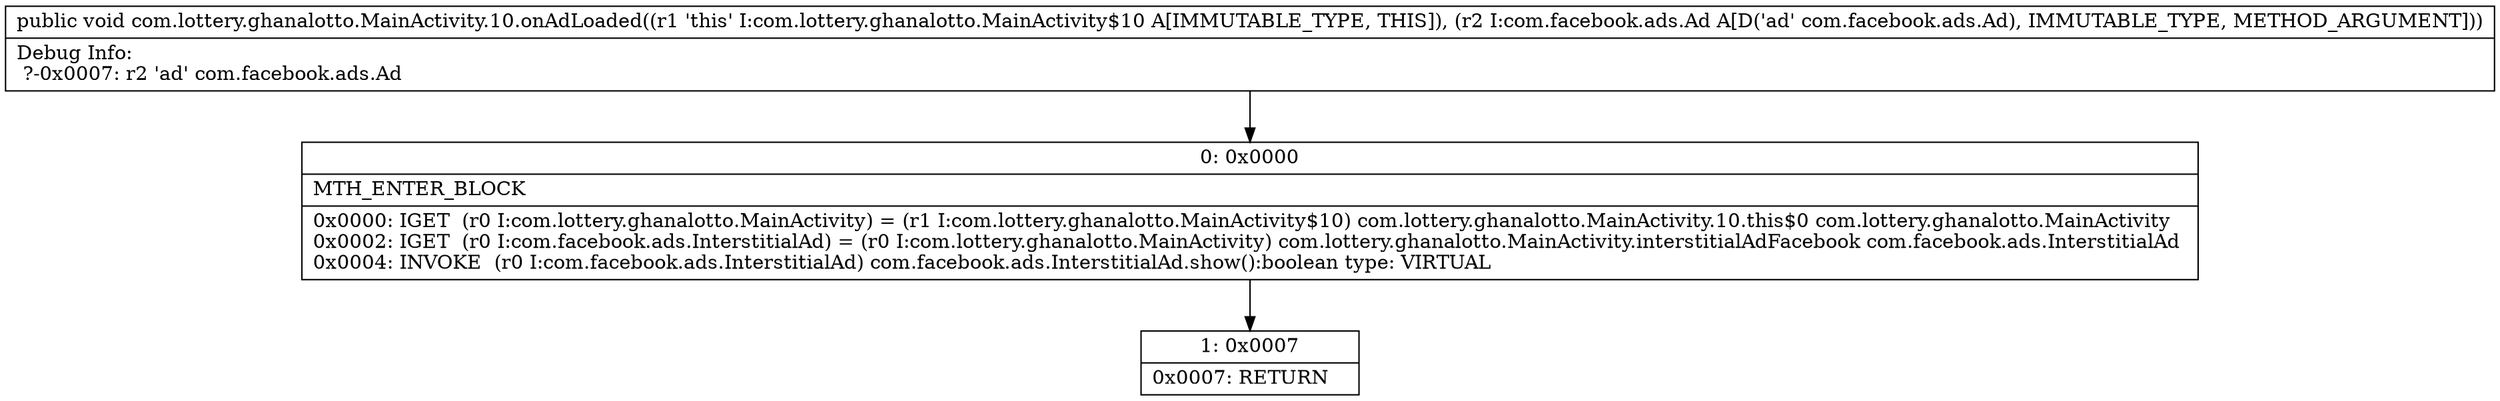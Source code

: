 digraph "CFG forcom.lottery.ghanalotto.MainActivity.10.onAdLoaded(Lcom\/facebook\/ads\/Ad;)V" {
Node_0 [shape=record,label="{0\:\ 0x0000|MTH_ENTER_BLOCK\l|0x0000: IGET  (r0 I:com.lottery.ghanalotto.MainActivity) = (r1 I:com.lottery.ghanalotto.MainActivity$10) com.lottery.ghanalotto.MainActivity.10.this$0 com.lottery.ghanalotto.MainActivity \l0x0002: IGET  (r0 I:com.facebook.ads.InterstitialAd) = (r0 I:com.lottery.ghanalotto.MainActivity) com.lottery.ghanalotto.MainActivity.interstitialAdFacebook com.facebook.ads.InterstitialAd \l0x0004: INVOKE  (r0 I:com.facebook.ads.InterstitialAd) com.facebook.ads.InterstitialAd.show():boolean type: VIRTUAL \l}"];
Node_1 [shape=record,label="{1\:\ 0x0007|0x0007: RETURN   \l}"];
MethodNode[shape=record,label="{public void com.lottery.ghanalotto.MainActivity.10.onAdLoaded((r1 'this' I:com.lottery.ghanalotto.MainActivity$10 A[IMMUTABLE_TYPE, THIS]), (r2 I:com.facebook.ads.Ad A[D('ad' com.facebook.ads.Ad), IMMUTABLE_TYPE, METHOD_ARGUMENT]))  | Debug Info:\l  ?\-0x0007: r2 'ad' com.facebook.ads.Ad\l}"];
MethodNode -> Node_0;
Node_0 -> Node_1;
}

